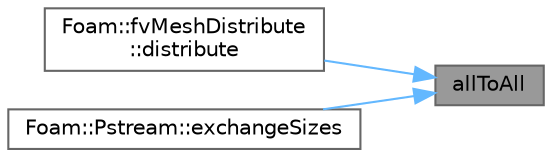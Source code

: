 digraph "allToAll"
{
 // LATEX_PDF_SIZE
  bgcolor="transparent";
  edge [fontname=Helvetica,fontsize=10,labelfontname=Helvetica,labelfontsize=10];
  node [fontname=Helvetica,fontsize=10,shape=box,height=0.2,width=0.4];
  rankdir="RL";
  Node1 [id="Node000001",label="allToAll",height=0.2,width=0.4,color="gray40", fillcolor="grey60", style="filled", fontcolor="black",tooltip=" "];
  Node1 -> Node2 [id="edge1_Node000001_Node000002",dir="back",color="steelblue1",style="solid",tooltip=" "];
  Node2 [id="Node000002",label="Foam::fvMeshDistribute\l::distribute",height=0.2,width=0.4,color="grey40", fillcolor="white", style="filled",URL="$classFoam_1_1fvMeshDistribute.html#acb11a389cf765470aea69d37a526cf1f",tooltip=" "];
  Node1 -> Node3 [id="edge2_Node000001_Node000003",dir="back",color="steelblue1",style="solid",tooltip=" "];
  Node3 [id="Node000003",label="Foam::Pstream::exchangeSizes",height=0.2,width=0.4,color="grey40", fillcolor="white", style="filled",URL="$classFoam_1_1Pstream.html#a6e4c72d4a197a00bd2f886880898560d",tooltip=" "];
}
